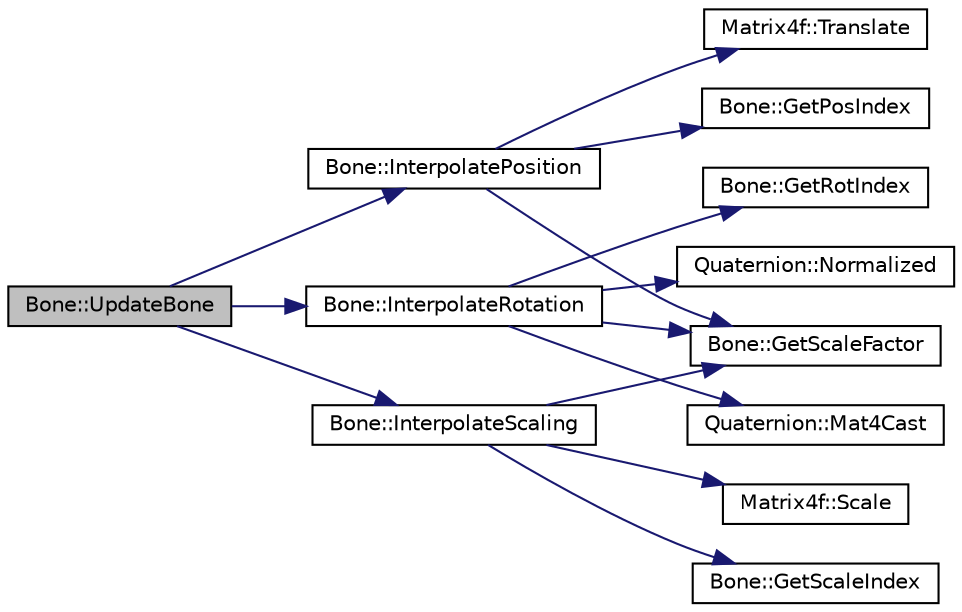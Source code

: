 digraph "Bone::UpdateBone"
{
 // LATEX_PDF_SIZE
  edge [fontname="Helvetica",fontsize="10",labelfontname="Helvetica",labelfontsize="10"];
  node [fontname="Helvetica",fontsize="10",shape=record];
  rankdir="LR";
  Node71 [label="Bone::UpdateBone",height=0.2,width=0.4,color="black", fillcolor="grey75", style="filled", fontcolor="black",tooltip="Change the bones position, rotation and scaling based upon the current time of the animation."];
  Node71 -> Node72 [color="midnightblue",fontsize="10",style="solid",fontname="Helvetica"];
  Node72 [label="Bone::InterpolatePosition",height=0.2,width=0.4,color="black", fillcolor="white", style="filled",URL="$class_bone.html#aff84dc6268c0825fd6d987a0760c968b",tooltip="Lerp between the the previous position and new position of the bone, to create a fluid translation."];
  Node72 -> Node73 [color="midnightblue",fontsize="10",style="solid",fontname="Helvetica"];
  Node73 [label="Matrix4f::Translate",height=0.2,width=0.4,color="black", fillcolor="white", style="filled",URL="$class_matrix4f.html#a7f24e90f377fa263ff85116aad8f25bb",tooltip=" "];
  Node72 -> Node74 [color="midnightblue",fontsize="10",style="solid",fontname="Helvetica"];
  Node74 [label="Bone::GetPosIndex",height=0.2,width=0.4,color="black", fillcolor="white", style="filled",URL="$class_bone.html#ac1074cb17e04d4bdc1d4ad1e37dbd9fa",tooltip="Go through all the positions to find the one that is needed for the current time of the animation."];
  Node72 -> Node75 [color="midnightblue",fontsize="10",style="solid",fontname="Helvetica"];
  Node75 [label="Bone::GetScaleFactor",height=0.2,width=0.4,color="black", fillcolor="white", style="filled",URL="$class_bone.html#a5d2f31e852c172b450e6ae77819bc516",tooltip="Used to determine what the scale is for lerping, slerping etc..., which is determined by how close th..."];
  Node71 -> Node76 [color="midnightblue",fontsize="10",style="solid",fontname="Helvetica"];
  Node76 [label="Bone::InterpolateRotation",height=0.2,width=0.4,color="black", fillcolor="white", style="filled",URL="$class_bone.html#a41a3e9d05208ca2985c6bd7636709f0c",tooltip="slerp between the the previous rotation and new rotation of the bone, to create fluid rotation of the..."];
  Node76 -> Node77 [color="midnightblue",fontsize="10",style="solid",fontname="Helvetica"];
  Node77 [label="Bone::GetRotIndex",height=0.2,width=0.4,color="black", fillcolor="white", style="filled",URL="$class_bone.html#ad6e48dbd379c50a5d379bdcbed2fc6d9",tooltip="Go through all the rotations to find the one that is needed for the current time of the animation."];
  Node76 -> Node75 [color="midnightblue",fontsize="10",style="solid",fontname="Helvetica"];
  Node76 -> Node78 [color="midnightblue",fontsize="10",style="solid",fontname="Helvetica"];
  Node78 [label="Quaternion::Normalized",height=0.2,width=0.4,color="black", fillcolor="white", style="filled",URL="$class_quaternion.html#a180c0f4ece2a18d598a9d77aa470b17d",tooltip=" "];
  Node76 -> Node79 [color="midnightblue",fontsize="10",style="solid",fontname="Helvetica"];
  Node79 [label="Quaternion::Mat4Cast",height=0.2,width=0.4,color="black", fillcolor="white", style="filled",URL="$class_quaternion.html#a424167c556367d8307fa420ed5613182",tooltip=" "];
  Node71 -> Node80 [color="midnightblue",fontsize="10",style="solid",fontname="Helvetica"];
  Node80 [label="Bone::InterpolateScaling",height=0.2,width=0.4,color="black", fillcolor="white", style="filled",URL="$class_bone.html#a7acc26121edb7242d0a9a3bee8a1ec1f",tooltip="mix between the the previous scaling and new scaling of the bone, to create fluid scale changes of th..."];
  Node80 -> Node81 [color="midnightblue",fontsize="10",style="solid",fontname="Helvetica"];
  Node81 [label="Matrix4f::Scale",height=0.2,width=0.4,color="black", fillcolor="white", style="filled",URL="$class_matrix4f.html#a71cb5e4de86d71bf51c079ad8acbf229",tooltip=" "];
  Node80 -> Node82 [color="midnightblue",fontsize="10",style="solid",fontname="Helvetica"];
  Node82 [label="Bone::GetScaleIndex",height=0.2,width=0.4,color="black", fillcolor="white", style="filled",URL="$class_bone.html#a1e0e67e8024cc53d2b5b690cb8f1aff1",tooltip="Go through all the rotations to find the one that is needed for the current time of the animation."];
  Node80 -> Node75 [color="midnightblue",fontsize="10",style="solid",fontname="Helvetica"];
}
